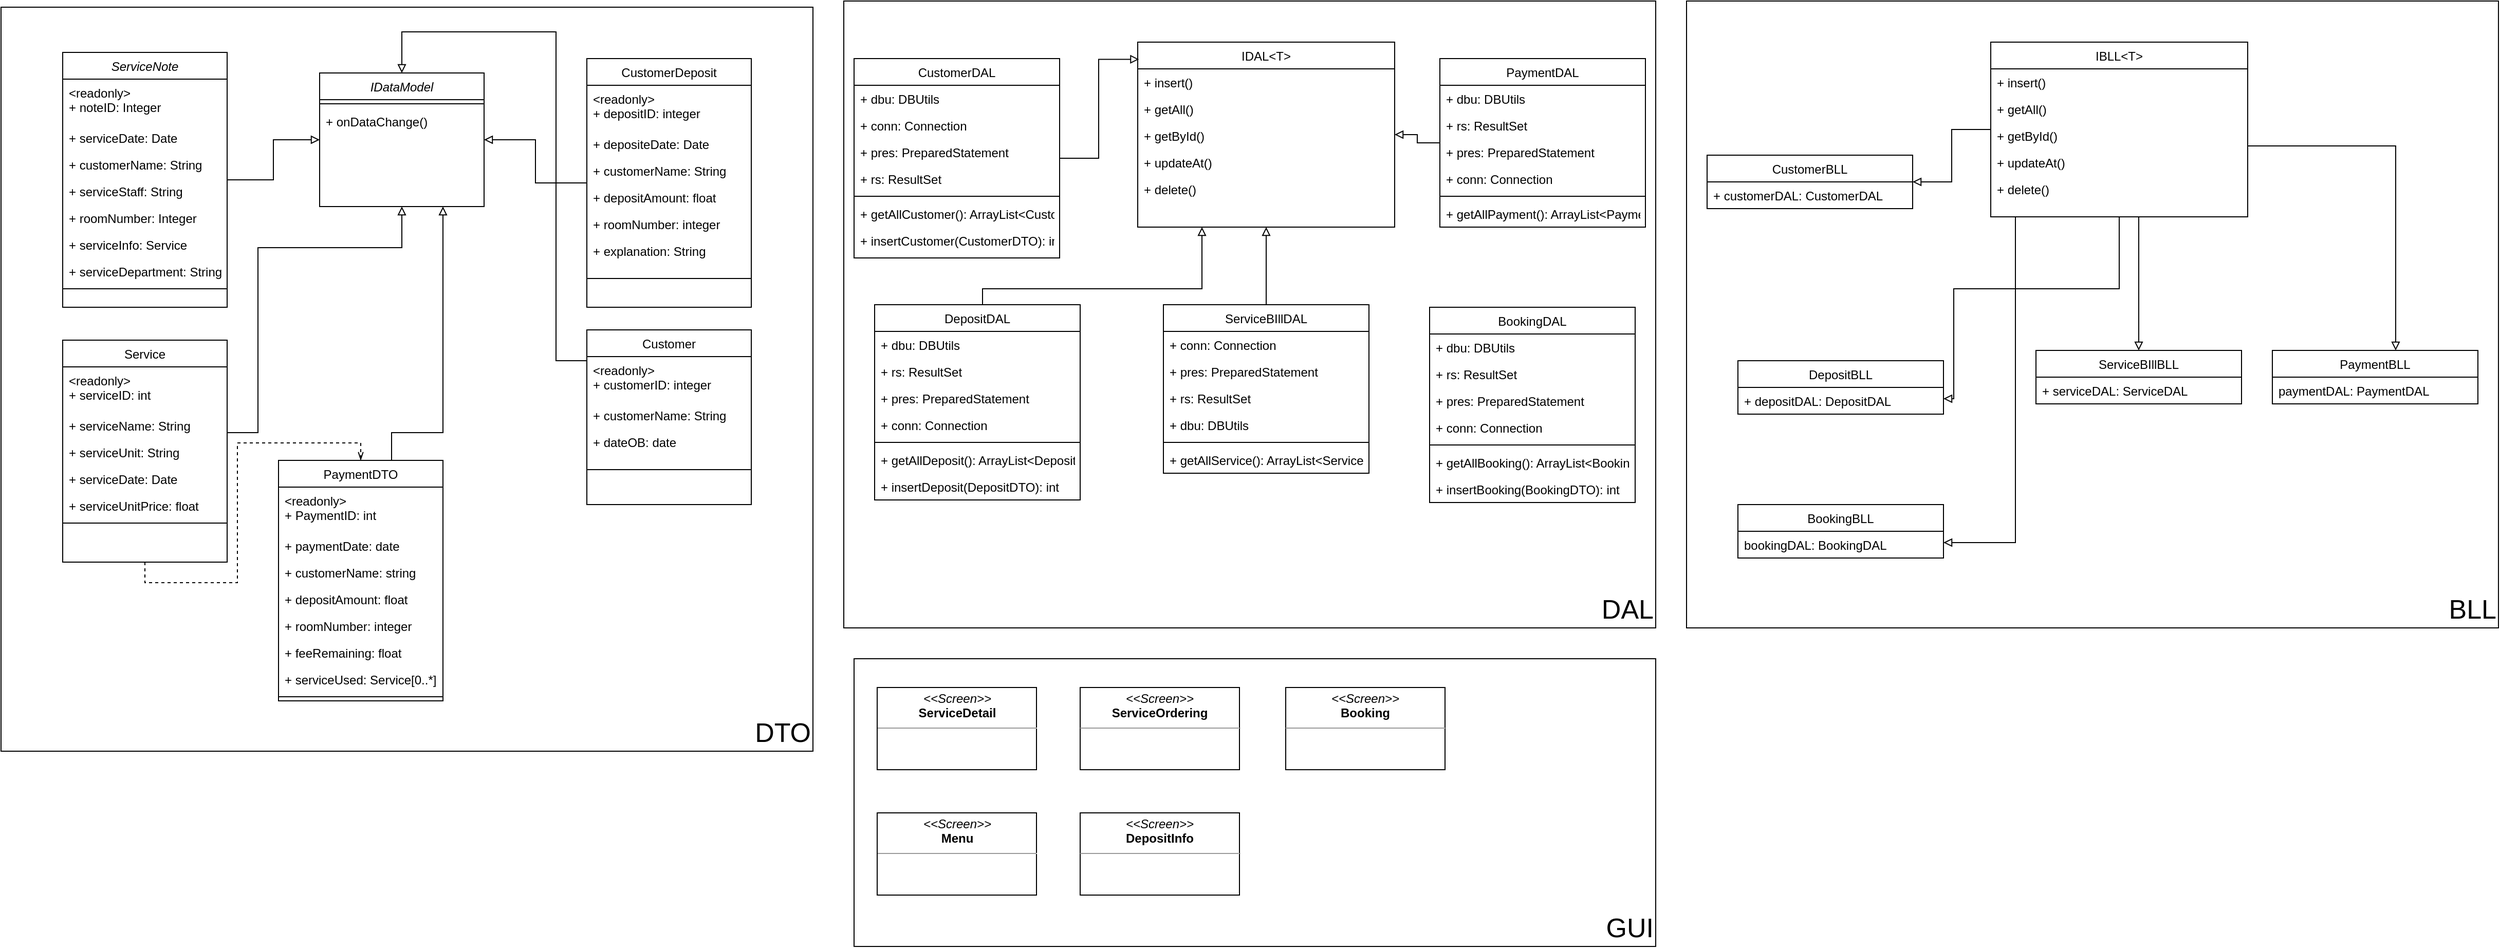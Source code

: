 <mxfile version="14.7.7" type="github">
  <diagram id="C5RBs43oDa-KdzZeNtuy" name="Page-1">
    <mxGraphModel dx="1038" dy="547" grid="1" gridSize="10" guides="1" tooltips="1" connect="1" arrows="1" fold="1" page="1" pageScale="1" pageWidth="827" pageHeight="1169" math="0" shadow="0">
      <root>
        <mxCell id="WIyWlLk6GJQsqaUBKTNV-0" />
        <mxCell id="WIyWlLk6GJQsqaUBKTNV-1" parent="WIyWlLk6GJQsqaUBKTNV-0" />
        <mxCell id="cdIPbLZMF19v8rmYl8DD-72" value="DAL" style="rounded=0;whiteSpace=wrap;html=1;fillColor=none;shadow=0;glass=0;align=right;verticalAlign=bottom;fontSize=26;" parent="WIyWlLk6GJQsqaUBKTNV-1" vertex="1">
          <mxGeometry x="850" y="20" width="790" height="610" as="geometry" />
        </mxCell>
        <mxCell id="cdIPbLZMF19v8rmYl8DD-71" value="DTO" style="rounded=0;whiteSpace=wrap;html=1;fillColor=none;shadow=0;glass=0;align=right;verticalAlign=bottom;fontSize=26;" parent="WIyWlLk6GJQsqaUBKTNV-1" vertex="1">
          <mxGeometry x="30" y="26" width="790" height="724" as="geometry" />
        </mxCell>
        <mxCell id="cdIPbLZMF19v8rmYl8DD-65" style="edgeStyle=orthogonalEdgeStyle;rounded=0;orthogonalLoop=1;jettySize=auto;html=1;endArrow=block;endFill=0;" parent="WIyWlLk6GJQsqaUBKTNV-1" source="zkfFHV4jXpPFQw0GAbJ--0" target="cdIPbLZMF19v8rmYl8DD-52" edge="1">
          <mxGeometry relative="1" as="geometry" />
        </mxCell>
        <mxCell id="zkfFHV4jXpPFQw0GAbJ--0" value="ServiceNote" style="swimlane;fontStyle=2;align=center;verticalAlign=top;childLayout=stackLayout;horizontal=1;startSize=26;horizontalStack=0;resizeParent=1;resizeLast=0;collapsible=1;marginBottom=0;rounded=0;shadow=0;strokeWidth=1;" parent="WIyWlLk6GJQsqaUBKTNV-1" vertex="1">
          <mxGeometry x="90" y="70" width="160" height="248" as="geometry">
            <mxRectangle x="220" y="120" width="160" height="26" as="alternateBounds" />
          </mxGeometry>
        </mxCell>
        <mxCell id="zkfFHV4jXpPFQw0GAbJ--1" value="&lt;readonly&gt;&#xa;+ noteID: Integer" style="text;align=left;verticalAlign=top;spacingLeft=4;spacingRight=4;overflow=hidden;rotatable=0;points=[[0,0.5],[1,0.5]];portConstraint=eastwest;" parent="zkfFHV4jXpPFQw0GAbJ--0" vertex="1">
          <mxGeometry y="26" width="160" height="44" as="geometry" />
        </mxCell>
        <mxCell id="zkfFHV4jXpPFQw0GAbJ--2" value="+ serviceDate: Date" style="text;align=left;verticalAlign=top;spacingLeft=4;spacingRight=4;overflow=hidden;rotatable=0;points=[[0,0.5],[1,0.5]];portConstraint=eastwest;rounded=0;shadow=0;html=0;" parent="zkfFHV4jXpPFQw0GAbJ--0" vertex="1">
          <mxGeometry y="70" width="160" height="26" as="geometry" />
        </mxCell>
        <mxCell id="zkfFHV4jXpPFQw0GAbJ--3" value="+ customerName: String" style="text;align=left;verticalAlign=top;spacingLeft=4;spacingRight=4;overflow=hidden;rotatable=0;points=[[0,0.5],[1,0.5]];portConstraint=eastwest;rounded=0;shadow=0;html=0;" parent="zkfFHV4jXpPFQw0GAbJ--0" vertex="1">
          <mxGeometry y="96" width="160" height="26" as="geometry" />
        </mxCell>
        <mxCell id="8DlGrNhSsz36e3N6IFqU-2" value="+ serviceStaff: String" style="text;align=left;verticalAlign=top;spacingLeft=4;spacingRight=4;overflow=hidden;rotatable=0;points=[[0,0.5],[1,0.5]];portConstraint=eastwest;" parent="zkfFHV4jXpPFQw0GAbJ--0" vertex="1">
          <mxGeometry y="122" width="160" height="26" as="geometry" />
        </mxCell>
        <mxCell id="8DlGrNhSsz36e3N6IFqU-3" value="+ roomNumber: Integer" style="text;align=left;verticalAlign=top;spacingLeft=4;spacingRight=4;overflow=hidden;rotatable=0;points=[[0,0.5],[1,0.5]];portConstraint=eastwest;" parent="zkfFHV4jXpPFQw0GAbJ--0" vertex="1">
          <mxGeometry y="148" width="160" height="26" as="geometry" />
        </mxCell>
        <mxCell id="zkfFHV4jXpPFQw0GAbJ--5" value="+ serviceInfo: Service" style="text;align=left;verticalAlign=top;spacingLeft=4;spacingRight=4;overflow=hidden;rotatable=0;points=[[0,0.5],[1,0.5]];portConstraint=eastwest;" parent="zkfFHV4jXpPFQw0GAbJ--0" vertex="1">
          <mxGeometry y="174" width="160" height="26" as="geometry" />
        </mxCell>
        <mxCell id="8DlGrNhSsz36e3N6IFqU-4" value="+ serviceDepartment: String" style="text;align=left;verticalAlign=top;spacingLeft=4;spacingRight=4;overflow=hidden;rotatable=0;points=[[0,0.5],[1,0.5]];portConstraint=eastwest;" parent="zkfFHV4jXpPFQw0GAbJ--0" vertex="1">
          <mxGeometry y="200" width="160" height="26" as="geometry" />
        </mxCell>
        <mxCell id="zkfFHV4jXpPFQw0GAbJ--4" value="" style="line;html=1;strokeWidth=1;align=left;verticalAlign=middle;spacingTop=-1;spacingLeft=3;spacingRight=3;rotatable=0;labelPosition=right;points=[];portConstraint=eastwest;" parent="zkfFHV4jXpPFQw0GAbJ--0" vertex="1">
          <mxGeometry y="226" width="160" height="8" as="geometry" />
        </mxCell>
        <mxCell id="6_ruM_VFTvZTwRIimv-5-16" style="edgeStyle=orthogonalEdgeStyle;rounded=0;orthogonalLoop=1;jettySize=auto;html=1;exitX=0.5;exitY=1;exitDx=0;exitDy=0;dashed=1;endArrow=openThin;endFill=0;" parent="WIyWlLk6GJQsqaUBKTNV-1" source="zkfFHV4jXpPFQw0GAbJ--6" target="6_ruM_VFTvZTwRIimv-5-7" edge="1">
          <mxGeometry relative="1" as="geometry">
            <Array as="points">
              <mxPoint x="170" y="586" />
              <mxPoint x="260" y="586" />
              <mxPoint x="260" y="450" />
              <mxPoint x="380" y="450" />
            </Array>
          </mxGeometry>
        </mxCell>
        <mxCell id="cdIPbLZMF19v8rmYl8DD-66" style="edgeStyle=orthogonalEdgeStyle;rounded=0;orthogonalLoop=1;jettySize=auto;html=1;entryX=0.5;entryY=1;entryDx=0;entryDy=0;endArrow=block;endFill=0;" parent="WIyWlLk6GJQsqaUBKTNV-1" source="zkfFHV4jXpPFQw0GAbJ--6" target="cdIPbLZMF19v8rmYl8DD-52" edge="1">
          <mxGeometry relative="1" as="geometry">
            <Array as="points">
              <mxPoint x="280" y="440" />
              <mxPoint x="280" y="260" />
              <mxPoint x="420" y="260" />
            </Array>
          </mxGeometry>
        </mxCell>
        <mxCell id="zkfFHV4jXpPFQw0GAbJ--6" value="Service" style="swimlane;fontStyle=0;align=center;verticalAlign=top;childLayout=stackLayout;horizontal=1;startSize=26;horizontalStack=0;resizeParent=1;resizeLast=0;collapsible=1;marginBottom=0;rounded=0;shadow=0;strokeWidth=1;" parent="WIyWlLk6GJQsqaUBKTNV-1" vertex="1">
          <mxGeometry x="90" y="350" width="160" height="216" as="geometry">
            <mxRectangle x="130" y="380" width="160" height="26" as="alternateBounds" />
          </mxGeometry>
        </mxCell>
        <mxCell id="zkfFHV4jXpPFQw0GAbJ--7" value="&lt;readonly&gt;&#xa;+ serviceID: int" style="text;align=left;verticalAlign=top;spacingLeft=4;spacingRight=4;overflow=hidden;rotatable=0;points=[[0,0.5],[1,0.5]];portConstraint=eastwest;" parent="zkfFHV4jXpPFQw0GAbJ--6" vertex="1">
          <mxGeometry y="26" width="160" height="44" as="geometry" />
        </mxCell>
        <mxCell id="6_ruM_VFTvZTwRIimv-5-2" value="+ serviceName: String" style="text;align=left;verticalAlign=top;spacingLeft=4;spacingRight=4;overflow=hidden;rotatable=0;points=[[0,0.5],[1,0.5]];portConstraint=eastwest;" parent="zkfFHV4jXpPFQw0GAbJ--6" vertex="1">
          <mxGeometry y="70" width="160" height="26" as="geometry" />
        </mxCell>
        <mxCell id="6_ruM_VFTvZTwRIimv-5-3" value="+ serviceUnit: String" style="text;align=left;verticalAlign=top;spacingLeft=4;spacingRight=4;overflow=hidden;rotatable=0;points=[[0,0.5],[1,0.5]];portConstraint=eastwest;rounded=0;shadow=0;html=0;" parent="zkfFHV4jXpPFQw0GAbJ--6" vertex="1">
          <mxGeometry y="96" width="160" height="26" as="geometry" />
        </mxCell>
        <mxCell id="zkfFHV4jXpPFQw0GAbJ--8" value="+ serviceDate: Date" style="text;align=left;verticalAlign=top;spacingLeft=4;spacingRight=4;overflow=hidden;rotatable=0;points=[[0,0.5],[1,0.5]];portConstraint=eastwest;rounded=0;shadow=0;html=0;" parent="zkfFHV4jXpPFQw0GAbJ--6" vertex="1">
          <mxGeometry y="122" width="160" height="26" as="geometry" />
        </mxCell>
        <mxCell id="6_ruM_VFTvZTwRIimv-5-4" value="+ serviceUnitPrice: float" style="text;align=left;verticalAlign=top;spacingLeft=4;spacingRight=4;overflow=hidden;rotatable=0;points=[[0,0.5],[1,0.5]];portConstraint=eastwest;rounded=0;shadow=0;html=0;" parent="zkfFHV4jXpPFQw0GAbJ--6" vertex="1">
          <mxGeometry y="148" width="160" height="26" as="geometry" />
        </mxCell>
        <mxCell id="zkfFHV4jXpPFQw0GAbJ--9" value="" style="line;html=1;strokeWidth=1;align=left;verticalAlign=middle;spacingTop=-1;spacingLeft=3;spacingRight=3;rotatable=0;labelPosition=right;points=[];portConstraint=eastwest;" parent="zkfFHV4jXpPFQw0GAbJ--6" vertex="1">
          <mxGeometry y="174" width="160" height="8" as="geometry" />
        </mxCell>
        <mxCell id="cdIPbLZMF19v8rmYl8DD-64" style="edgeStyle=orthogonalEdgeStyle;rounded=0;orthogonalLoop=1;jettySize=auto;html=1;endArrow=block;endFill=0;" parent="WIyWlLk6GJQsqaUBKTNV-1" source="zkfFHV4jXpPFQw0GAbJ--17" target="cdIPbLZMF19v8rmYl8DD-52" edge="1">
          <mxGeometry relative="1" as="geometry" />
        </mxCell>
        <mxCell id="zkfFHV4jXpPFQw0GAbJ--17" value="CustomerDeposit" style="swimlane;fontStyle=0;align=center;verticalAlign=top;childLayout=stackLayout;horizontal=1;startSize=26;horizontalStack=0;resizeParent=1;resizeLast=0;collapsible=1;marginBottom=0;rounded=0;shadow=0;strokeWidth=1;" parent="WIyWlLk6GJQsqaUBKTNV-1" vertex="1">
          <mxGeometry x="600" y="76" width="160" height="242" as="geometry">
            <mxRectangle x="550" y="140" width="160" height="26" as="alternateBounds" />
          </mxGeometry>
        </mxCell>
        <mxCell id="zkfFHV4jXpPFQw0GAbJ--18" value="&lt;readonly&gt;&#xa;+ depositID: integer" style="text;align=left;verticalAlign=top;spacingLeft=4;spacingRight=4;overflow=hidden;rotatable=0;points=[[0,0.5],[1,0.5]];portConstraint=eastwest;" parent="zkfFHV4jXpPFQw0GAbJ--17" vertex="1">
          <mxGeometry y="26" width="160" height="44" as="geometry" />
        </mxCell>
        <mxCell id="zkfFHV4jXpPFQw0GAbJ--19" value="+ depositeDate: Date" style="text;align=left;verticalAlign=top;spacingLeft=4;spacingRight=4;overflow=hidden;rotatable=0;points=[[0,0.5],[1,0.5]];portConstraint=eastwest;rounded=0;shadow=0;html=0;" parent="zkfFHV4jXpPFQw0GAbJ--17" vertex="1">
          <mxGeometry y="70" width="160" height="26" as="geometry" />
        </mxCell>
        <mxCell id="zkfFHV4jXpPFQw0GAbJ--20" value="+ customerName: String" style="text;align=left;verticalAlign=top;spacingLeft=4;spacingRight=4;overflow=hidden;rotatable=0;points=[[0,0.5],[1,0.5]];portConstraint=eastwest;rounded=0;shadow=0;html=0;" parent="zkfFHV4jXpPFQw0GAbJ--17" vertex="1">
          <mxGeometry y="96" width="160" height="26" as="geometry" />
        </mxCell>
        <mxCell id="zkfFHV4jXpPFQw0GAbJ--21" value="+ depositAmount: float" style="text;align=left;verticalAlign=top;spacingLeft=4;spacingRight=4;overflow=hidden;rotatable=0;points=[[0,0.5],[1,0.5]];portConstraint=eastwest;rounded=0;shadow=0;html=0;" parent="zkfFHV4jXpPFQw0GAbJ--17" vertex="1">
          <mxGeometry y="122" width="160" height="26" as="geometry" />
        </mxCell>
        <mxCell id="6_ruM_VFTvZTwRIimv-5-0" value="+ roomNumber: integer" style="text;align=left;verticalAlign=top;spacingLeft=4;spacingRight=4;overflow=hidden;rotatable=0;points=[[0,0.5],[1,0.5]];portConstraint=eastwest;rounded=0;shadow=0;html=0;" parent="zkfFHV4jXpPFQw0GAbJ--17" vertex="1">
          <mxGeometry y="148" width="160" height="26" as="geometry" />
        </mxCell>
        <mxCell id="zkfFHV4jXpPFQw0GAbJ--22" value="+ explanation: String" style="text;align=left;verticalAlign=top;spacingLeft=4;spacingRight=4;overflow=hidden;rotatable=0;points=[[0,0.5],[1,0.5]];portConstraint=eastwest;rounded=0;shadow=0;html=0;" parent="zkfFHV4jXpPFQw0GAbJ--17" vertex="1">
          <mxGeometry y="174" width="160" height="26" as="geometry" />
        </mxCell>
        <mxCell id="zkfFHV4jXpPFQw0GAbJ--23" value="" style="line;html=1;strokeWidth=1;align=left;verticalAlign=middle;spacingTop=-1;spacingLeft=3;spacingRight=3;rotatable=0;labelPosition=right;points=[];portConstraint=eastwest;" parent="zkfFHV4jXpPFQw0GAbJ--17" vertex="1">
          <mxGeometry y="200" width="160" height="28" as="geometry" />
        </mxCell>
        <mxCell id="cdIPbLZMF19v8rmYl8DD-67" style="edgeStyle=orthogonalEdgeStyle;rounded=0;orthogonalLoop=1;jettySize=auto;html=1;entryX=0.75;entryY=1;entryDx=0;entryDy=0;endArrow=block;endFill=0;" parent="WIyWlLk6GJQsqaUBKTNV-1" source="6_ruM_VFTvZTwRIimv-5-7" target="cdIPbLZMF19v8rmYl8DD-52" edge="1">
          <mxGeometry relative="1" as="geometry">
            <Array as="points">
              <mxPoint x="410" y="440" />
              <mxPoint x="460" y="440" />
            </Array>
          </mxGeometry>
        </mxCell>
        <mxCell id="6_ruM_VFTvZTwRIimv-5-7" value="PaymentDTO" style="swimlane;fontStyle=0;align=center;verticalAlign=top;childLayout=stackLayout;horizontal=1;startSize=26;horizontalStack=0;resizeParent=1;resizeLast=0;collapsible=1;marginBottom=0;rounded=0;shadow=0;strokeWidth=1;" parent="WIyWlLk6GJQsqaUBKTNV-1" vertex="1">
          <mxGeometry x="300" y="467" width="160" height="234" as="geometry">
            <mxRectangle x="130" y="380" width="160" height="26" as="alternateBounds" />
          </mxGeometry>
        </mxCell>
        <mxCell id="6_ruM_VFTvZTwRIimv-5-8" value="&lt;readonly&gt;&#xa;+ PaymentID: int" style="text;align=left;verticalAlign=top;spacingLeft=4;spacingRight=4;overflow=hidden;rotatable=0;points=[[0,0.5],[1,0.5]];portConstraint=eastwest;" parent="6_ruM_VFTvZTwRIimv-5-7" vertex="1">
          <mxGeometry y="26" width="160" height="44" as="geometry" />
        </mxCell>
        <mxCell id="6_ruM_VFTvZTwRIimv-5-9" value="+ paymentDate: date" style="text;align=left;verticalAlign=top;spacingLeft=4;spacingRight=4;overflow=hidden;rotatable=0;points=[[0,0.5],[1,0.5]];portConstraint=eastwest;" parent="6_ruM_VFTvZTwRIimv-5-7" vertex="1">
          <mxGeometry y="70" width="160" height="26" as="geometry" />
        </mxCell>
        <mxCell id="6_ruM_VFTvZTwRIimv-5-10" value="+ customerName: string" style="text;align=left;verticalAlign=top;spacingLeft=4;spacingRight=4;overflow=hidden;rotatable=0;points=[[0,0.5],[1,0.5]];portConstraint=eastwest;rounded=0;shadow=0;html=0;" parent="6_ruM_VFTvZTwRIimv-5-7" vertex="1">
          <mxGeometry y="96" width="160" height="26" as="geometry" />
        </mxCell>
        <mxCell id="6_ruM_VFTvZTwRIimv-5-11" value="+ depositAmount: float" style="text;align=left;verticalAlign=top;spacingLeft=4;spacingRight=4;overflow=hidden;rotatable=0;points=[[0,0.5],[1,0.5]];portConstraint=eastwest;rounded=0;shadow=0;html=0;" parent="6_ruM_VFTvZTwRIimv-5-7" vertex="1">
          <mxGeometry y="122" width="160" height="26" as="geometry" />
        </mxCell>
        <mxCell id="6_ruM_VFTvZTwRIimv-5-12" value="+ roomNumber: integer" style="text;align=left;verticalAlign=top;spacingLeft=4;spacingRight=4;overflow=hidden;rotatable=0;points=[[0,0.5],[1,0.5]];portConstraint=eastwest;rounded=0;shadow=0;html=0;" parent="6_ruM_VFTvZTwRIimv-5-7" vertex="1">
          <mxGeometry y="148" width="160" height="26" as="geometry" />
        </mxCell>
        <mxCell id="6_ruM_VFTvZTwRIimv-5-15" value="+ feeRemaining: float" style="text;align=left;verticalAlign=top;spacingLeft=4;spacingRight=4;overflow=hidden;rotatable=0;points=[[0,0.5],[1,0.5]];portConstraint=eastwest;rounded=0;shadow=0;html=0;" parent="6_ruM_VFTvZTwRIimv-5-7" vertex="1">
          <mxGeometry y="174" width="160" height="26" as="geometry" />
        </mxCell>
        <mxCell id="6_ruM_VFTvZTwRIimv-5-14" value="+ serviceUsed: Service[0..*]" style="text;align=left;verticalAlign=top;spacingLeft=4;spacingRight=4;overflow=hidden;rotatable=0;points=[[0,0.5],[1,0.5]];portConstraint=eastwest;rounded=0;shadow=0;html=0;" parent="6_ruM_VFTvZTwRIimv-5-7" vertex="1">
          <mxGeometry y="200" width="160" height="26" as="geometry" />
        </mxCell>
        <mxCell id="6_ruM_VFTvZTwRIimv-5-13" value="" style="line;html=1;strokeWidth=1;align=left;verticalAlign=middle;spacingTop=-1;spacingLeft=3;spacingRight=3;rotatable=0;labelPosition=right;points=[];portConstraint=eastwest;" parent="6_ruM_VFTvZTwRIimv-5-7" vertex="1">
          <mxGeometry y="226" width="160" height="8" as="geometry" />
        </mxCell>
        <mxCell id="0jwkVRPoaO78uHTbO2tJ-4" style="edgeStyle=orthogonalEdgeStyle;rounded=0;orthogonalLoop=1;jettySize=auto;html=1;endArrow=none;endFill=0;startArrow=block;startFill=0;" parent="WIyWlLk6GJQsqaUBKTNV-1" source="MP-osJ7rIgo9lrZHKCYs-21" target="cdIPbLZMF19v8rmYl8DD-33" edge="1">
          <mxGeometry relative="1" as="geometry" />
        </mxCell>
        <mxCell id="MP-osJ7rIgo9lrZHKCYs-21" value="IDAL&lt;T&gt;" style="swimlane;fontStyle=0;align=center;verticalAlign=top;childLayout=stackLayout;horizontal=1;startSize=26;horizontalStack=0;resizeParent=1;resizeLast=0;collapsible=1;marginBottom=0;rounded=0;shadow=0;strokeWidth=1;" parent="WIyWlLk6GJQsqaUBKTNV-1" vertex="1">
          <mxGeometry x="1136" y="60" width="250" height="180" as="geometry">
            <mxRectangle x="550" y="140" width="160" height="26" as="alternateBounds" />
          </mxGeometry>
        </mxCell>
        <mxCell id="MP-osJ7rIgo9lrZHKCYs-34" value="+ insert()" style="text;align=left;verticalAlign=top;spacingLeft=4;spacingRight=4;overflow=hidden;rotatable=0;points=[[0,0.5],[1,0.5]];portConstraint=eastwest;rounded=0;shadow=0;html=0;" parent="MP-osJ7rIgo9lrZHKCYs-21" vertex="1">
          <mxGeometry y="26" width="250" height="26" as="geometry" />
        </mxCell>
        <mxCell id="MP-osJ7rIgo9lrZHKCYs-35" value="+ getAll()" style="text;align=left;verticalAlign=top;spacingLeft=4;spacingRight=4;overflow=hidden;rotatable=0;points=[[0,0.5],[1,0.5]];portConstraint=eastwest;rounded=0;shadow=0;html=0;" parent="MP-osJ7rIgo9lrZHKCYs-21" vertex="1">
          <mxGeometry y="52" width="250" height="26" as="geometry" />
        </mxCell>
        <mxCell id="cdIPbLZMF19v8rmYl8DD-8" value="+ getById()" style="text;align=left;verticalAlign=top;spacingLeft=4;spacingRight=4;overflow=hidden;rotatable=0;points=[[0,0.5],[1,0.5]];portConstraint=eastwest;rounded=0;shadow=0;html=0;" parent="MP-osJ7rIgo9lrZHKCYs-21" vertex="1">
          <mxGeometry y="78" width="250" height="26" as="geometry" />
        </mxCell>
        <mxCell id="cdIPbLZMF19v8rmYl8DD-9" value="+ updateAt()" style="text;align=left;verticalAlign=top;spacingLeft=4;spacingRight=4;overflow=hidden;rotatable=0;points=[[0,0.5],[1,0.5]];portConstraint=eastwest;rounded=0;shadow=0;html=0;" parent="MP-osJ7rIgo9lrZHKCYs-21" vertex="1">
          <mxGeometry y="104" width="250" height="26" as="geometry" />
        </mxCell>
        <mxCell id="cdIPbLZMF19v8rmYl8DD-10" value="+ delete()" style="text;align=left;verticalAlign=top;spacingLeft=4;spacingRight=4;overflow=hidden;rotatable=0;points=[[0,0.5],[1,0.5]];portConstraint=eastwest;rounded=0;shadow=0;html=0;" parent="MP-osJ7rIgo9lrZHKCYs-21" vertex="1">
          <mxGeometry y="130" width="250" height="26" as="geometry" />
        </mxCell>
        <mxCell id="cdIPbLZMF19v8rmYl8DD-30" style="edgeStyle=orthogonalEdgeStyle;rounded=0;orthogonalLoop=1;jettySize=auto;html=1;entryX=0.5;entryY=1;entryDx=0;entryDy=0;endArrow=block;endFill=0;" parent="WIyWlLk6GJQsqaUBKTNV-1" source="cdIPbLZMF19v8rmYl8DD-11" target="MP-osJ7rIgo9lrZHKCYs-21" edge="1">
          <mxGeometry relative="1" as="geometry" />
        </mxCell>
        <mxCell id="cdIPbLZMF19v8rmYl8DD-11" value="ServiceBIllDAL" style="swimlane;fontStyle=0;align=center;verticalAlign=top;childLayout=stackLayout;horizontal=1;startSize=26;horizontalStack=0;resizeParent=1;resizeLast=0;collapsible=1;marginBottom=0;rounded=0;shadow=0;strokeWidth=1;" parent="WIyWlLk6GJQsqaUBKTNV-1" vertex="1">
          <mxGeometry x="1161" y="315.5" width="200" height="164" as="geometry">
            <mxRectangle x="550" y="140" width="160" height="26" as="alternateBounds" />
          </mxGeometry>
        </mxCell>
        <mxCell id="fPniSVPqOe-4vbehwy5d-26" value="+ conn: Connection" style="text;strokeColor=none;fillColor=none;align=left;verticalAlign=top;spacingLeft=4;spacingRight=4;overflow=hidden;rotatable=0;points=[[0,0.5],[1,0.5]];portConstraint=eastwest;" vertex="1" parent="cdIPbLZMF19v8rmYl8DD-11">
          <mxGeometry y="26" width="200" height="26" as="geometry" />
        </mxCell>
        <mxCell id="fPniSVPqOe-4vbehwy5d-25" value="+ pres: PreparedStatement" style="text;strokeColor=none;fillColor=none;align=left;verticalAlign=top;spacingLeft=4;spacingRight=4;overflow=hidden;rotatable=0;points=[[0,0.5],[1,0.5]];portConstraint=eastwest;" vertex="1" parent="cdIPbLZMF19v8rmYl8DD-11">
          <mxGeometry y="52" width="200" height="26" as="geometry" />
        </mxCell>
        <mxCell id="fPniSVPqOe-4vbehwy5d-24" value="+ rs: ResultSet" style="text;strokeColor=none;fillColor=none;align=left;verticalAlign=top;spacingLeft=4;spacingRight=4;overflow=hidden;rotatable=0;points=[[0,0.5],[1,0.5]];portConstraint=eastwest;" vertex="1" parent="cdIPbLZMF19v8rmYl8DD-11">
          <mxGeometry y="78" width="200" height="26" as="geometry" />
        </mxCell>
        <mxCell id="fPniSVPqOe-4vbehwy5d-23" value="+ dbu: DBUtils" style="text;strokeColor=none;fillColor=none;align=left;verticalAlign=top;spacingLeft=4;spacingRight=4;overflow=hidden;rotatable=0;points=[[0,0.5],[1,0.5]];portConstraint=eastwest;" vertex="1" parent="cdIPbLZMF19v8rmYl8DD-11">
          <mxGeometry y="104" width="200" height="26" as="geometry" />
        </mxCell>
        <mxCell id="fPniSVPqOe-4vbehwy5d-27" value="" style="line;strokeWidth=1;fillColor=none;align=left;verticalAlign=middle;spacingTop=-1;spacingLeft=3;spacingRight=3;rotatable=0;labelPosition=right;points=[];portConstraint=eastwest;" vertex="1" parent="cdIPbLZMF19v8rmYl8DD-11">
          <mxGeometry y="130" width="200" height="8" as="geometry" />
        </mxCell>
        <mxCell id="fPniSVPqOe-4vbehwy5d-28" value="+ getAllService(): ArrayList&lt;ServiceDTO&gt;" style="text;strokeColor=none;fillColor=none;align=left;verticalAlign=top;spacingLeft=4;spacingRight=4;overflow=hidden;rotatable=0;points=[[0,0.5],[1,0.5]];portConstraint=eastwest;" vertex="1" parent="cdIPbLZMF19v8rmYl8DD-11">
          <mxGeometry y="138" width="200" height="26" as="geometry" />
        </mxCell>
        <mxCell id="cdIPbLZMF19v8rmYl8DD-36" style="edgeStyle=orthogonalEdgeStyle;rounded=0;orthogonalLoop=1;jettySize=auto;html=1;entryX=0.25;entryY=1;entryDx=0;entryDy=0;endArrow=block;endFill=0;" parent="WIyWlLk6GJQsqaUBKTNV-1" source="cdIPbLZMF19v8rmYl8DD-31" target="MP-osJ7rIgo9lrZHKCYs-21" edge="1">
          <mxGeometry relative="1" as="geometry">
            <Array as="points">
              <mxPoint x="985" y="300" />
              <mxPoint x="1199" y="300" />
            </Array>
          </mxGeometry>
        </mxCell>
        <mxCell id="cdIPbLZMF19v8rmYl8DD-31" value="DepositDAL" style="swimlane;fontStyle=0;align=center;verticalAlign=top;childLayout=stackLayout;horizontal=1;startSize=26;horizontalStack=0;resizeParent=1;resizeLast=0;collapsible=1;marginBottom=0;rounded=0;shadow=0;strokeWidth=1;" parent="WIyWlLk6GJQsqaUBKTNV-1" vertex="1">
          <mxGeometry x="880" y="315.5" width="200" height="190" as="geometry">
            <mxRectangle x="550" y="140" width="160" height="26" as="alternateBounds" />
          </mxGeometry>
        </mxCell>
        <mxCell id="fPniSVPqOe-4vbehwy5d-16" value="+ dbu: DBUtils" style="text;strokeColor=none;fillColor=none;align=left;verticalAlign=top;spacingLeft=4;spacingRight=4;overflow=hidden;rotatable=0;points=[[0,0.5],[1,0.5]];portConstraint=eastwest;" vertex="1" parent="cdIPbLZMF19v8rmYl8DD-31">
          <mxGeometry y="26" width="200" height="26" as="geometry" />
        </mxCell>
        <mxCell id="fPniSVPqOe-4vbehwy5d-19" value="+ rs: ResultSet" style="text;strokeColor=none;fillColor=none;align=left;verticalAlign=top;spacingLeft=4;spacingRight=4;overflow=hidden;rotatable=0;points=[[0,0.5],[1,0.5]];portConstraint=eastwest;" vertex="1" parent="cdIPbLZMF19v8rmYl8DD-31">
          <mxGeometry y="52" width="200" height="26" as="geometry" />
        </mxCell>
        <mxCell id="fPniSVPqOe-4vbehwy5d-18" value="+ pres: PreparedStatement" style="text;strokeColor=none;fillColor=none;align=left;verticalAlign=top;spacingLeft=4;spacingRight=4;overflow=hidden;rotatable=0;points=[[0,0.5],[1,0.5]];portConstraint=eastwest;" vertex="1" parent="cdIPbLZMF19v8rmYl8DD-31">
          <mxGeometry y="78" width="200" height="26" as="geometry" />
        </mxCell>
        <mxCell id="fPniSVPqOe-4vbehwy5d-17" value="+ conn: Connection" style="text;strokeColor=none;fillColor=none;align=left;verticalAlign=top;spacingLeft=4;spacingRight=4;overflow=hidden;rotatable=0;points=[[0,0.5],[1,0.5]];portConstraint=eastwest;" vertex="1" parent="cdIPbLZMF19v8rmYl8DD-31">
          <mxGeometry y="104" width="200" height="26" as="geometry" />
        </mxCell>
        <mxCell id="fPniSVPqOe-4vbehwy5d-20" value="" style="line;strokeWidth=1;fillColor=none;align=left;verticalAlign=middle;spacingTop=-1;spacingLeft=3;spacingRight=3;rotatable=0;labelPosition=right;points=[];portConstraint=eastwest;" vertex="1" parent="cdIPbLZMF19v8rmYl8DD-31">
          <mxGeometry y="130" width="200" height="8" as="geometry" />
        </mxCell>
        <mxCell id="fPniSVPqOe-4vbehwy5d-21" value="+ getAllDeposit(): ArrayList&lt;DepositDTO&gt;" style="text;strokeColor=none;fillColor=none;align=left;verticalAlign=top;spacingLeft=4;spacingRight=4;overflow=hidden;rotatable=0;points=[[0,0.5],[1,0.5]];portConstraint=eastwest;" vertex="1" parent="cdIPbLZMF19v8rmYl8DD-31">
          <mxGeometry y="138" width="200" height="26" as="geometry" />
        </mxCell>
        <mxCell id="fPniSVPqOe-4vbehwy5d-22" value="+ insertDeposit(DepositDTO): int" style="text;strokeColor=none;fillColor=none;align=left;verticalAlign=top;spacingLeft=4;spacingRight=4;overflow=hidden;rotatable=0;points=[[0,0.5],[1,0.5]];portConstraint=eastwest;" vertex="1" parent="cdIPbLZMF19v8rmYl8DD-31">
          <mxGeometry y="164" width="200" height="26" as="geometry" />
        </mxCell>
        <mxCell id="cdIPbLZMF19v8rmYl8DD-33" value="PaymentDAL" style="swimlane;fontStyle=0;align=center;verticalAlign=top;childLayout=stackLayout;horizontal=1;startSize=26;horizontalStack=0;resizeParent=1;resizeLast=0;collapsible=1;marginBottom=0;rounded=0;shadow=0;strokeWidth=1;" parent="WIyWlLk6GJQsqaUBKTNV-1" vertex="1">
          <mxGeometry x="1430" y="76" width="200" height="164" as="geometry">
            <mxRectangle x="550" y="140" width="160" height="26" as="alternateBounds" />
          </mxGeometry>
        </mxCell>
        <mxCell id="fPniSVPqOe-4vbehwy5d-29" value="+ dbu: DBUtils" style="text;strokeColor=none;fillColor=none;align=left;verticalAlign=top;spacingLeft=4;spacingRight=4;overflow=hidden;rotatable=0;points=[[0,0.5],[1,0.5]];portConstraint=eastwest;" vertex="1" parent="cdIPbLZMF19v8rmYl8DD-33">
          <mxGeometry y="26" width="200" height="26" as="geometry" />
        </mxCell>
        <mxCell id="fPniSVPqOe-4vbehwy5d-32" value="+ rs: ResultSet" style="text;strokeColor=none;fillColor=none;align=left;verticalAlign=top;spacingLeft=4;spacingRight=4;overflow=hidden;rotatable=0;points=[[0,0.5],[1,0.5]];portConstraint=eastwest;" vertex="1" parent="cdIPbLZMF19v8rmYl8DD-33">
          <mxGeometry y="52" width="200" height="26" as="geometry" />
        </mxCell>
        <mxCell id="fPniSVPqOe-4vbehwy5d-31" value="+ pres: PreparedStatement" style="text;strokeColor=none;fillColor=none;align=left;verticalAlign=top;spacingLeft=4;spacingRight=4;overflow=hidden;rotatable=0;points=[[0,0.5],[1,0.5]];portConstraint=eastwest;" vertex="1" parent="cdIPbLZMF19v8rmYl8DD-33">
          <mxGeometry y="78" width="200" height="26" as="geometry" />
        </mxCell>
        <mxCell id="fPniSVPqOe-4vbehwy5d-30" value="+ conn: Connection" style="text;strokeColor=none;fillColor=none;align=left;verticalAlign=top;spacingLeft=4;spacingRight=4;overflow=hidden;rotatable=0;points=[[0,0.5],[1,0.5]];portConstraint=eastwest;" vertex="1" parent="cdIPbLZMF19v8rmYl8DD-33">
          <mxGeometry y="104" width="200" height="26" as="geometry" />
        </mxCell>
        <mxCell id="fPniSVPqOe-4vbehwy5d-38" value="" style="line;strokeWidth=1;fillColor=none;align=left;verticalAlign=middle;spacingTop=-1;spacingLeft=3;spacingRight=3;rotatable=0;labelPosition=right;points=[];portConstraint=eastwest;" vertex="1" parent="cdIPbLZMF19v8rmYl8DD-33">
          <mxGeometry y="130" width="200" height="8" as="geometry" />
        </mxCell>
        <mxCell id="fPniSVPqOe-4vbehwy5d-37" value="+ getAllPayment(): ArrayList&lt;PaymentDTO&gt;" style="text;strokeColor=none;fillColor=none;align=left;verticalAlign=top;spacingLeft=4;spacingRight=4;overflow=hidden;rotatable=0;points=[[0,0.5],[1,0.5]];portConstraint=eastwest;" vertex="1" parent="cdIPbLZMF19v8rmYl8DD-33">
          <mxGeometry y="138" width="200" height="26" as="geometry" />
        </mxCell>
        <mxCell id="cdIPbLZMF19v8rmYl8DD-62" style="edgeStyle=orthogonalEdgeStyle;rounded=0;orthogonalLoop=1;jettySize=auto;html=1;entryX=0.5;entryY=0;entryDx=0;entryDy=0;endArrow=block;endFill=0;" parent="WIyWlLk6GJQsqaUBKTNV-1" source="cdIPbLZMF19v8rmYl8DD-39" target="cdIPbLZMF19v8rmYl8DD-52" edge="1">
          <mxGeometry relative="1" as="geometry">
            <Array as="points">
              <mxPoint x="570" y="370" />
              <mxPoint x="570" y="50" />
              <mxPoint x="420" y="50" />
            </Array>
          </mxGeometry>
        </mxCell>
        <mxCell id="cdIPbLZMF19v8rmYl8DD-39" value="Customer" style="swimlane;fontStyle=0;align=center;verticalAlign=top;childLayout=stackLayout;horizontal=1;startSize=26;horizontalStack=0;resizeParent=1;resizeLast=0;collapsible=1;marginBottom=0;rounded=0;shadow=0;strokeWidth=1;" parent="WIyWlLk6GJQsqaUBKTNV-1" vertex="1">
          <mxGeometry x="600" y="340" width="160" height="170" as="geometry">
            <mxRectangle x="550" y="140" width="160" height="26" as="alternateBounds" />
          </mxGeometry>
        </mxCell>
        <mxCell id="cdIPbLZMF19v8rmYl8DD-40" value="&lt;readonly&gt;&#xa;+ customerID: integer" style="text;align=left;verticalAlign=top;spacingLeft=4;spacingRight=4;overflow=hidden;rotatable=0;points=[[0,0.5],[1,0.5]];portConstraint=eastwest;" parent="cdIPbLZMF19v8rmYl8DD-39" vertex="1">
          <mxGeometry y="26" width="160" height="44" as="geometry" />
        </mxCell>
        <mxCell id="cdIPbLZMF19v8rmYl8DD-41" value="+ customerName: String" style="text;align=left;verticalAlign=top;spacingLeft=4;spacingRight=4;overflow=hidden;rotatable=0;points=[[0,0.5],[1,0.5]];portConstraint=eastwest;rounded=0;shadow=0;html=0;" parent="cdIPbLZMF19v8rmYl8DD-39" vertex="1">
          <mxGeometry y="70" width="160" height="26" as="geometry" />
        </mxCell>
        <mxCell id="cdIPbLZMF19v8rmYl8DD-43" value="+ dateOB: date" style="text;align=left;verticalAlign=top;spacingLeft=4;spacingRight=4;overflow=hidden;rotatable=0;points=[[0,0.5],[1,0.5]];portConstraint=eastwest;rounded=0;shadow=0;html=0;" parent="cdIPbLZMF19v8rmYl8DD-39" vertex="1">
          <mxGeometry y="96" width="160" height="26" as="geometry" />
        </mxCell>
        <mxCell id="cdIPbLZMF19v8rmYl8DD-46" value="" style="line;html=1;strokeWidth=1;align=left;verticalAlign=middle;spacingTop=-1;spacingLeft=3;spacingRight=3;rotatable=0;labelPosition=right;points=[];portConstraint=eastwest;" parent="cdIPbLZMF19v8rmYl8DD-39" vertex="1">
          <mxGeometry y="122" width="160" height="28" as="geometry" />
        </mxCell>
        <mxCell id="cdIPbLZMF19v8rmYl8DD-50" style="edgeStyle=orthogonalEdgeStyle;rounded=0;orthogonalLoop=1;jettySize=auto;html=1;endArrow=block;endFill=0;entryX=0.005;entryY=0.093;entryDx=0;entryDy=0;entryPerimeter=0;" parent="WIyWlLk6GJQsqaUBKTNV-1" source="cdIPbLZMF19v8rmYl8DD-48" target="MP-osJ7rIgo9lrZHKCYs-21" edge="1">
          <mxGeometry relative="1" as="geometry">
            <mxPoint x="1180" y="80" as="targetPoint" />
          </mxGeometry>
        </mxCell>
        <mxCell id="cdIPbLZMF19v8rmYl8DD-48" value="CustomerDAL" style="swimlane;fontStyle=0;align=center;verticalAlign=top;childLayout=stackLayout;horizontal=1;startSize=26;horizontalStack=0;resizeParent=1;resizeLast=0;collapsible=1;marginBottom=0;rounded=0;shadow=0;strokeWidth=1;" parent="WIyWlLk6GJQsqaUBKTNV-1" vertex="1">
          <mxGeometry x="860" y="76" width="200" height="194" as="geometry">
            <mxRectangle x="550" y="140" width="160" height="26" as="alternateBounds" />
          </mxGeometry>
        </mxCell>
        <mxCell id="fPniSVPqOe-4vbehwy5d-0" value="+ dbu: DBUtils" style="text;strokeColor=none;fillColor=none;align=left;verticalAlign=top;spacingLeft=4;spacingRight=4;overflow=hidden;rotatable=0;points=[[0,0.5],[1,0.5]];portConstraint=eastwest;" vertex="1" parent="cdIPbLZMF19v8rmYl8DD-48">
          <mxGeometry y="26" width="200" height="26" as="geometry" />
        </mxCell>
        <mxCell id="fPniSVPqOe-4vbehwy5d-1" value="+ conn: Connection" style="text;strokeColor=none;fillColor=none;align=left;verticalAlign=top;spacingLeft=4;spacingRight=4;overflow=hidden;rotatable=0;points=[[0,0.5],[1,0.5]];portConstraint=eastwest;" vertex="1" parent="cdIPbLZMF19v8rmYl8DD-48">
          <mxGeometry y="52" width="200" height="26" as="geometry" />
        </mxCell>
        <mxCell id="fPniSVPqOe-4vbehwy5d-2" value="+ pres: PreparedStatement" style="text;strokeColor=none;fillColor=none;align=left;verticalAlign=top;spacingLeft=4;spacingRight=4;overflow=hidden;rotatable=0;points=[[0,0.5],[1,0.5]];portConstraint=eastwest;" vertex="1" parent="cdIPbLZMF19v8rmYl8DD-48">
          <mxGeometry y="78" width="200" height="26" as="geometry" />
        </mxCell>
        <mxCell id="fPniSVPqOe-4vbehwy5d-3" value="+ rs: ResultSet" style="text;strokeColor=none;fillColor=none;align=left;verticalAlign=top;spacingLeft=4;spacingRight=4;overflow=hidden;rotatable=0;points=[[0,0.5],[1,0.5]];portConstraint=eastwest;" vertex="1" parent="cdIPbLZMF19v8rmYl8DD-48">
          <mxGeometry y="104" width="200" height="26" as="geometry" />
        </mxCell>
        <mxCell id="fPniSVPqOe-4vbehwy5d-6" value="" style="line;strokeWidth=1;fillColor=none;align=left;verticalAlign=middle;spacingTop=-1;spacingLeft=3;spacingRight=3;rotatable=0;labelPosition=right;points=[];portConstraint=eastwest;" vertex="1" parent="cdIPbLZMF19v8rmYl8DD-48">
          <mxGeometry y="130" width="200" height="8" as="geometry" />
        </mxCell>
        <mxCell id="fPniSVPqOe-4vbehwy5d-4" value="+ getAllCustomer(): ArrayList&lt;CustomerDTO&gt;" style="text;strokeColor=none;fillColor=none;align=left;verticalAlign=top;spacingLeft=4;spacingRight=4;overflow=hidden;rotatable=0;points=[[0,0.5],[1,0.5]];portConstraint=eastwest;" vertex="1" parent="cdIPbLZMF19v8rmYl8DD-48">
          <mxGeometry y="138" width="200" height="26" as="geometry" />
        </mxCell>
        <mxCell id="fPniSVPqOe-4vbehwy5d-5" value="+ insertCustomer(CustomerDTO): int" style="text;strokeColor=none;fillColor=none;align=left;verticalAlign=top;spacingLeft=4;spacingRight=4;overflow=hidden;rotatable=0;points=[[0,0.5],[1,0.5]];portConstraint=eastwest;" vertex="1" parent="cdIPbLZMF19v8rmYl8DD-48">
          <mxGeometry y="164" width="200" height="26" as="geometry" />
        </mxCell>
        <mxCell id="cdIPbLZMF19v8rmYl8DD-52" value="IDataModel" style="swimlane;fontStyle=2;align=center;verticalAlign=top;childLayout=stackLayout;horizontal=1;startSize=26;horizontalStack=0;resizeParent=1;resizeLast=0;collapsible=1;marginBottom=0;rounded=0;shadow=0;strokeWidth=1;" parent="WIyWlLk6GJQsqaUBKTNV-1" vertex="1">
          <mxGeometry x="340" y="90" width="160" height="130" as="geometry">
            <mxRectangle x="220" y="120" width="160" height="26" as="alternateBounds" />
          </mxGeometry>
        </mxCell>
        <mxCell id="cdIPbLZMF19v8rmYl8DD-60" value="" style="line;html=1;strokeWidth=1;align=left;verticalAlign=middle;spacingTop=-1;spacingLeft=3;spacingRight=3;rotatable=0;labelPosition=right;points=[];portConstraint=eastwest;" parent="cdIPbLZMF19v8rmYl8DD-52" vertex="1">
          <mxGeometry y="26" width="160" height="8" as="geometry" />
        </mxCell>
        <mxCell id="cdIPbLZMF19v8rmYl8DD-61" value="+ onDataChange()" style="text;align=left;verticalAlign=top;spacingLeft=4;spacingRight=4;overflow=hidden;rotatable=0;points=[[0,0.5],[1,0.5]];portConstraint=eastwest;" parent="cdIPbLZMF19v8rmYl8DD-52" vertex="1">
          <mxGeometry y="34" width="160" height="44" as="geometry" />
        </mxCell>
        <mxCell id="0jwkVRPoaO78uHTbO2tJ-0" value="BLL" style="rounded=0;whiteSpace=wrap;html=1;fillColor=none;shadow=0;glass=0;align=right;verticalAlign=bottom;fontSize=26;" parent="WIyWlLk6GJQsqaUBKTNV-1" vertex="1">
          <mxGeometry x="1670" y="20" width="790" height="610" as="geometry" />
        </mxCell>
        <mxCell id="0jwkVRPoaO78uHTbO2tJ-1" value="BookingDAL" style="swimlane;fontStyle=0;align=center;verticalAlign=top;childLayout=stackLayout;horizontal=1;startSize=26;horizontalStack=0;resizeParent=1;resizeLast=0;collapsible=1;marginBottom=0;rounded=0;shadow=0;strokeWidth=1;" parent="WIyWlLk6GJQsqaUBKTNV-1" vertex="1">
          <mxGeometry x="1420" y="318" width="200" height="190" as="geometry">
            <mxRectangle x="550" y="140" width="160" height="26" as="alternateBounds" />
          </mxGeometry>
        </mxCell>
        <mxCell id="fPniSVPqOe-4vbehwy5d-33" value="+ dbu: DBUtils" style="text;strokeColor=none;fillColor=none;align=left;verticalAlign=top;spacingLeft=4;spacingRight=4;overflow=hidden;rotatable=0;points=[[0,0.5],[1,0.5]];portConstraint=eastwest;" vertex="1" parent="0jwkVRPoaO78uHTbO2tJ-1">
          <mxGeometry y="26" width="200" height="26" as="geometry" />
        </mxCell>
        <mxCell id="fPniSVPqOe-4vbehwy5d-36" value="+ rs: ResultSet" style="text;strokeColor=none;fillColor=none;align=left;verticalAlign=top;spacingLeft=4;spacingRight=4;overflow=hidden;rotatable=0;points=[[0,0.5],[1,0.5]];portConstraint=eastwest;" vertex="1" parent="0jwkVRPoaO78uHTbO2tJ-1">
          <mxGeometry y="52" width="200" height="26" as="geometry" />
        </mxCell>
        <mxCell id="fPniSVPqOe-4vbehwy5d-35" value="+ pres: PreparedStatement" style="text;strokeColor=none;fillColor=none;align=left;verticalAlign=top;spacingLeft=4;spacingRight=4;overflow=hidden;rotatable=0;points=[[0,0.5],[1,0.5]];portConstraint=eastwest;" vertex="1" parent="0jwkVRPoaO78uHTbO2tJ-1">
          <mxGeometry y="78" width="200" height="26" as="geometry" />
        </mxCell>
        <mxCell id="fPniSVPqOe-4vbehwy5d-34" value="+ conn: Connection" style="text;strokeColor=none;fillColor=none;align=left;verticalAlign=top;spacingLeft=4;spacingRight=4;overflow=hidden;rotatable=0;points=[[0,0.5],[1,0.5]];portConstraint=eastwest;" vertex="1" parent="0jwkVRPoaO78uHTbO2tJ-1">
          <mxGeometry y="104" width="200" height="26" as="geometry" />
        </mxCell>
        <mxCell id="fPniSVPqOe-4vbehwy5d-39" value="" style="line;strokeWidth=1;fillColor=none;align=left;verticalAlign=middle;spacingTop=-1;spacingLeft=3;spacingRight=3;rotatable=0;labelPosition=right;points=[];portConstraint=eastwest;" vertex="1" parent="0jwkVRPoaO78uHTbO2tJ-1">
          <mxGeometry y="130" width="200" height="8" as="geometry" />
        </mxCell>
        <mxCell id="fPniSVPqOe-4vbehwy5d-40" value="+ getAllBooking(): ArrayList&lt;BookingDTO&gt;" style="text;strokeColor=none;fillColor=none;align=left;verticalAlign=top;spacingLeft=4;spacingRight=4;overflow=hidden;rotatable=0;points=[[0,0.5],[1,0.5]];portConstraint=eastwest;" vertex="1" parent="0jwkVRPoaO78uHTbO2tJ-1">
          <mxGeometry y="138" width="200" height="26" as="geometry" />
        </mxCell>
        <mxCell id="fPniSVPqOe-4vbehwy5d-41" value="+ insertBooking(BookingDTO): int" style="text;strokeColor=none;fillColor=none;align=left;verticalAlign=top;spacingLeft=4;spacingRight=4;overflow=hidden;rotatable=0;points=[[0,0.5],[1,0.5]];portConstraint=eastwest;" vertex="1" parent="0jwkVRPoaO78uHTbO2tJ-1">
          <mxGeometry y="164" width="200" height="26" as="geometry" />
        </mxCell>
        <mxCell id="0jwkVRPoaO78uHTbO2tJ-5" value="IBLL&lt;T&gt;" style="swimlane;fontStyle=0;align=center;verticalAlign=top;childLayout=stackLayout;horizontal=1;startSize=26;horizontalStack=0;resizeParent=1;resizeLast=0;collapsible=1;marginBottom=0;rounded=0;shadow=0;strokeWidth=1;" parent="WIyWlLk6GJQsqaUBKTNV-1" vertex="1">
          <mxGeometry x="1966" y="60" width="250" height="170" as="geometry">
            <mxRectangle x="550" y="140" width="160" height="26" as="alternateBounds" />
          </mxGeometry>
        </mxCell>
        <mxCell id="0jwkVRPoaO78uHTbO2tJ-7" value="+ insert()" style="text;align=left;verticalAlign=top;spacingLeft=4;spacingRight=4;overflow=hidden;rotatable=0;points=[[0,0.5],[1,0.5]];portConstraint=eastwest;rounded=0;shadow=0;html=0;" parent="0jwkVRPoaO78uHTbO2tJ-5" vertex="1">
          <mxGeometry y="26" width="250" height="26" as="geometry" />
        </mxCell>
        <mxCell id="0jwkVRPoaO78uHTbO2tJ-8" value="+ getAll()" style="text;align=left;verticalAlign=top;spacingLeft=4;spacingRight=4;overflow=hidden;rotatable=0;points=[[0,0.5],[1,0.5]];portConstraint=eastwest;rounded=0;shadow=0;html=0;" parent="0jwkVRPoaO78uHTbO2tJ-5" vertex="1">
          <mxGeometry y="52" width="250" height="26" as="geometry" />
        </mxCell>
        <mxCell id="0jwkVRPoaO78uHTbO2tJ-9" value="+ getById()" style="text;align=left;verticalAlign=top;spacingLeft=4;spacingRight=4;overflow=hidden;rotatable=0;points=[[0,0.5],[1,0.5]];portConstraint=eastwest;rounded=0;shadow=0;html=0;" parent="0jwkVRPoaO78uHTbO2tJ-5" vertex="1">
          <mxGeometry y="78" width="250" height="26" as="geometry" />
        </mxCell>
        <mxCell id="0jwkVRPoaO78uHTbO2tJ-10" value="+ updateAt()" style="text;align=left;verticalAlign=top;spacingLeft=4;spacingRight=4;overflow=hidden;rotatable=0;points=[[0,0.5],[1,0.5]];portConstraint=eastwest;rounded=0;shadow=0;html=0;" parent="0jwkVRPoaO78uHTbO2tJ-5" vertex="1">
          <mxGeometry y="104" width="250" height="26" as="geometry" />
        </mxCell>
        <mxCell id="0jwkVRPoaO78uHTbO2tJ-11" value="+ delete()" style="text;align=left;verticalAlign=top;spacingLeft=4;spacingRight=4;overflow=hidden;rotatable=0;points=[[0,0.5],[1,0.5]];portConstraint=eastwest;rounded=0;shadow=0;html=0;" parent="0jwkVRPoaO78uHTbO2tJ-5" vertex="1">
          <mxGeometry y="130" width="250" height="26" as="geometry" />
        </mxCell>
        <mxCell id="0jwkVRPoaO78uHTbO2tJ-26" style="edgeStyle=orthogonalEdgeStyle;rounded=0;orthogonalLoop=1;jettySize=auto;html=1;startArrow=block;startFill=0;endArrow=none;endFill=0;" parent="WIyWlLk6GJQsqaUBKTNV-1" source="0jwkVRPoaO78uHTbO2tJ-12" target="0jwkVRPoaO78uHTbO2tJ-5" edge="1">
          <mxGeometry relative="1" as="geometry">
            <Array as="points">
              <mxPoint x="2110" y="280" />
              <mxPoint x="2110" y="280" />
            </Array>
          </mxGeometry>
        </mxCell>
        <mxCell id="0jwkVRPoaO78uHTbO2tJ-12" value="ServiceBIllBLL" style="swimlane;fontStyle=0;align=center;verticalAlign=top;childLayout=stackLayout;horizontal=1;startSize=26;horizontalStack=0;resizeParent=1;resizeLast=0;collapsible=1;marginBottom=0;rounded=0;shadow=0;strokeWidth=1;" parent="WIyWlLk6GJQsqaUBKTNV-1" vertex="1">
          <mxGeometry x="2010" y="360" width="200" height="52" as="geometry">
            <mxRectangle x="550" y="140" width="160" height="26" as="alternateBounds" />
          </mxGeometry>
        </mxCell>
        <mxCell id="fPniSVPqOe-4vbehwy5d-42" value="+ serviceDAL: ServiceDAL" style="text;strokeColor=none;fillColor=none;align=left;verticalAlign=top;spacingLeft=4;spacingRight=4;overflow=hidden;rotatable=0;points=[[0,0.5],[1,0.5]];portConstraint=eastwest;" vertex="1" parent="0jwkVRPoaO78uHTbO2tJ-12">
          <mxGeometry y="26" width="200" height="26" as="geometry" />
        </mxCell>
        <mxCell id="0jwkVRPoaO78uHTbO2tJ-25" style="edgeStyle=orthogonalEdgeStyle;rounded=0;orthogonalLoop=1;jettySize=auto;html=1;startArrow=block;startFill=0;endArrow=none;endFill=0;" parent="WIyWlLk6GJQsqaUBKTNV-1" source="0jwkVRPoaO78uHTbO2tJ-14" target="0jwkVRPoaO78uHTbO2tJ-5" edge="1">
          <mxGeometry relative="1" as="geometry">
            <Array as="points">
              <mxPoint x="1930" y="407" />
              <mxPoint x="1930" y="300" />
              <mxPoint x="2091" y="300" />
            </Array>
          </mxGeometry>
        </mxCell>
        <mxCell id="0jwkVRPoaO78uHTbO2tJ-14" value="DepositBLL" style="swimlane;fontStyle=0;align=center;verticalAlign=top;childLayout=stackLayout;horizontal=1;startSize=26;horizontalStack=0;resizeParent=1;resizeLast=0;collapsible=1;marginBottom=0;rounded=0;shadow=0;strokeWidth=1;" parent="WIyWlLk6GJQsqaUBKTNV-1" vertex="1">
          <mxGeometry x="1720" y="370" width="200" height="52" as="geometry">
            <mxRectangle x="550" y="140" width="160" height="26" as="alternateBounds" />
          </mxGeometry>
        </mxCell>
        <mxCell id="fPniSVPqOe-4vbehwy5d-44" value="+ depositDAL: DepositDAL" style="text;strokeColor=none;fillColor=none;align=left;verticalAlign=top;spacingLeft=4;spacingRight=4;overflow=hidden;rotatable=0;points=[[0,0.5],[1,0.5]];portConstraint=eastwest;" vertex="1" parent="0jwkVRPoaO78uHTbO2tJ-14">
          <mxGeometry y="26" width="200" height="26" as="geometry" />
        </mxCell>
        <mxCell id="0jwkVRPoaO78uHTbO2tJ-27" style="edgeStyle=orthogonalEdgeStyle;rounded=0;orthogonalLoop=1;jettySize=auto;html=1;startArrow=block;startFill=0;endArrow=none;endFill=0;" parent="WIyWlLk6GJQsqaUBKTNV-1" source="0jwkVRPoaO78uHTbO2tJ-16" target="0jwkVRPoaO78uHTbO2tJ-5" edge="1">
          <mxGeometry relative="1" as="geometry">
            <Array as="points">
              <mxPoint x="2360" y="161" />
            </Array>
          </mxGeometry>
        </mxCell>
        <mxCell id="0jwkVRPoaO78uHTbO2tJ-16" value="PaymentBLL" style="swimlane;fontStyle=0;align=center;verticalAlign=top;childLayout=stackLayout;horizontal=1;startSize=26;horizontalStack=0;resizeParent=1;resizeLast=0;collapsible=1;marginBottom=0;rounded=0;shadow=0;strokeWidth=1;" parent="WIyWlLk6GJQsqaUBKTNV-1" vertex="1">
          <mxGeometry x="2240" y="360" width="200" height="52" as="geometry">
            <mxRectangle x="550" y="140" width="160" height="26" as="alternateBounds" />
          </mxGeometry>
        </mxCell>
        <mxCell id="fPniSVPqOe-4vbehwy5d-46" value="paymentDAL: PaymentDAL" style="text;strokeColor=none;fillColor=none;align=left;verticalAlign=top;spacingLeft=4;spacingRight=4;overflow=hidden;rotatable=0;points=[[0,0.5],[1,0.5]];portConstraint=eastwest;" vertex="1" parent="0jwkVRPoaO78uHTbO2tJ-16">
          <mxGeometry y="26" width="200" height="26" as="geometry" />
        </mxCell>
        <mxCell id="0jwkVRPoaO78uHTbO2tJ-24" style="edgeStyle=orthogonalEdgeStyle;rounded=0;orthogonalLoop=1;jettySize=auto;html=1;startArrow=block;startFill=0;endArrow=none;endFill=0;" parent="WIyWlLk6GJQsqaUBKTNV-1" source="0jwkVRPoaO78uHTbO2tJ-18" target="0jwkVRPoaO78uHTbO2tJ-5" edge="1">
          <mxGeometry relative="1" as="geometry" />
        </mxCell>
        <mxCell id="0jwkVRPoaO78uHTbO2tJ-18" value="CustomerBLL" style="swimlane;fontStyle=0;align=center;verticalAlign=top;childLayout=stackLayout;horizontal=1;startSize=26;horizontalStack=0;resizeParent=1;resizeLast=0;collapsible=1;marginBottom=0;rounded=0;shadow=0;strokeWidth=1;" parent="WIyWlLk6GJQsqaUBKTNV-1" vertex="1">
          <mxGeometry x="1690" y="170" width="200" height="52" as="geometry">
            <mxRectangle x="550" y="140" width="160" height="26" as="alternateBounds" />
          </mxGeometry>
        </mxCell>
        <mxCell id="fPniSVPqOe-4vbehwy5d-43" value="+ customerDAL: CustomerDAL" style="text;strokeColor=none;fillColor=none;align=left;verticalAlign=top;spacingLeft=4;spacingRight=4;overflow=hidden;rotatable=0;points=[[0,0.5],[1,0.5]];portConstraint=eastwest;" vertex="1" parent="0jwkVRPoaO78uHTbO2tJ-18">
          <mxGeometry y="26" width="200" height="26" as="geometry" />
        </mxCell>
        <mxCell id="0jwkVRPoaO78uHTbO2tJ-28" style="edgeStyle=orthogonalEdgeStyle;rounded=0;orthogonalLoop=1;jettySize=auto;html=1;startArrow=block;startFill=0;endArrow=none;endFill=0;" parent="WIyWlLk6GJQsqaUBKTNV-1" source="0jwkVRPoaO78uHTbO2tJ-20" target="0jwkVRPoaO78uHTbO2tJ-5" edge="1">
          <mxGeometry relative="1" as="geometry">
            <Array as="points">
              <mxPoint x="1990" y="547" />
            </Array>
          </mxGeometry>
        </mxCell>
        <mxCell id="0jwkVRPoaO78uHTbO2tJ-20" value="BookingBLL" style="swimlane;fontStyle=0;align=center;verticalAlign=top;childLayout=stackLayout;horizontal=1;startSize=26;horizontalStack=0;resizeParent=1;resizeLast=0;collapsible=1;marginBottom=0;rounded=0;shadow=0;strokeWidth=1;" parent="WIyWlLk6GJQsqaUBKTNV-1" vertex="1">
          <mxGeometry x="1720" y="510" width="200" height="52" as="geometry">
            <mxRectangle x="550" y="140" width="160" height="26" as="alternateBounds" />
          </mxGeometry>
        </mxCell>
        <mxCell id="fPniSVPqOe-4vbehwy5d-45" value="bookingDAL: BookingDAL" style="text;strokeColor=none;fillColor=none;align=left;verticalAlign=top;spacingLeft=4;spacingRight=4;overflow=hidden;rotatable=0;points=[[0,0.5],[1,0.5]];portConstraint=eastwest;" vertex="1" parent="0jwkVRPoaO78uHTbO2tJ-20">
          <mxGeometry y="26" width="200" height="26" as="geometry" />
        </mxCell>
        <mxCell id="0jwkVRPoaO78uHTbO2tJ-29" value="GUI" style="rounded=0;whiteSpace=wrap;html=1;fillColor=none;shadow=0;glass=0;align=right;verticalAlign=bottom;fontSize=26;" parent="WIyWlLk6GJQsqaUBKTNV-1" vertex="1">
          <mxGeometry x="860" y="660" width="780" height="280" as="geometry" />
        </mxCell>
        <mxCell id="0jwkVRPoaO78uHTbO2tJ-30" value="&lt;p style=&quot;margin: 0px ; margin-top: 4px ; text-align: center&quot;&gt;&lt;i&gt;&amp;lt;&amp;lt;Screen&amp;gt;&amp;gt;&lt;/i&gt;&lt;br&gt;&lt;b&gt;ServiceDetail&lt;/b&gt;&lt;/p&gt;&lt;hr size=&quot;1&quot;&gt;&lt;p style=&quot;margin: 0px ; margin-left: 4px&quot;&gt;&lt;br&gt;&lt;/p&gt;" style="verticalAlign=top;align=left;overflow=fill;fontSize=12;fontFamily=Helvetica;html=1;" parent="WIyWlLk6GJQsqaUBKTNV-1" vertex="1">
          <mxGeometry x="882.5" y="688" width="155" height="80" as="geometry" />
        </mxCell>
        <mxCell id="0jwkVRPoaO78uHTbO2tJ-31" value="&lt;p style=&quot;margin: 0px ; margin-top: 4px ; text-align: center&quot;&gt;&lt;i&gt;&amp;lt;&amp;lt;Screen&amp;gt;&amp;gt;&lt;/i&gt;&lt;br&gt;&lt;b&gt;ServiceOrdering&lt;/b&gt;&lt;/p&gt;&lt;hr size=&quot;1&quot;&gt;&lt;p style=&quot;margin: 0px ; margin-left: 4px&quot;&gt;&lt;br&gt;&lt;/p&gt;" style="verticalAlign=top;align=left;overflow=fill;fontSize=12;fontFamily=Helvetica;html=1;" parent="WIyWlLk6GJQsqaUBKTNV-1" vertex="1">
          <mxGeometry x="1080" y="688" width="155" height="80" as="geometry" />
        </mxCell>
        <mxCell id="0jwkVRPoaO78uHTbO2tJ-32" value="&lt;p style=&quot;margin: 0px ; margin-top: 4px ; text-align: center&quot;&gt;&lt;i&gt;&amp;lt;&amp;lt;Screen&amp;gt;&amp;gt;&lt;/i&gt;&lt;br&gt;&lt;b&gt;Booking&lt;/b&gt;&lt;/p&gt;&lt;hr size=&quot;1&quot;&gt;&lt;p style=&quot;margin: 0px ; margin-left: 4px&quot;&gt;&lt;br&gt;&lt;/p&gt;" style="verticalAlign=top;align=left;overflow=fill;fontSize=12;fontFamily=Helvetica;html=1;" parent="WIyWlLk6GJQsqaUBKTNV-1" vertex="1">
          <mxGeometry x="1280" y="688" width="155" height="80" as="geometry" />
        </mxCell>
        <mxCell id="0jwkVRPoaO78uHTbO2tJ-33" value="&lt;p style=&quot;margin: 0px ; margin-top: 4px ; text-align: center&quot;&gt;&lt;i&gt;&amp;lt;&amp;lt;Screen&amp;gt;&amp;gt;&lt;/i&gt;&lt;br&gt;&lt;b&gt;Menu&lt;/b&gt;&lt;/p&gt;&lt;hr size=&quot;1&quot;&gt;&lt;p style=&quot;margin: 0px ; margin-left: 4px&quot;&gt;&lt;br&gt;&lt;/p&gt;" style="verticalAlign=top;align=left;overflow=fill;fontSize=12;fontFamily=Helvetica;html=1;" parent="WIyWlLk6GJQsqaUBKTNV-1" vertex="1">
          <mxGeometry x="882.5" y="810" width="155" height="80" as="geometry" />
        </mxCell>
        <mxCell id="0jwkVRPoaO78uHTbO2tJ-34" value="&lt;p style=&quot;margin: 0px ; margin-top: 4px ; text-align: center&quot;&gt;&lt;i&gt;&amp;lt;&amp;lt;Screen&amp;gt;&amp;gt;&lt;/i&gt;&lt;br&gt;&lt;b&gt;DepositInfo&lt;/b&gt;&lt;/p&gt;&lt;hr size=&quot;1&quot;&gt;&lt;p style=&quot;margin: 0px ; margin-left: 4px&quot;&gt;&lt;br&gt;&lt;/p&gt;" style="verticalAlign=top;align=left;overflow=fill;fontSize=12;fontFamily=Helvetica;html=1;" parent="WIyWlLk6GJQsqaUBKTNV-1" vertex="1">
          <mxGeometry x="1080" y="810" width="155" height="80" as="geometry" />
        </mxCell>
      </root>
    </mxGraphModel>
  </diagram>
</mxfile>
